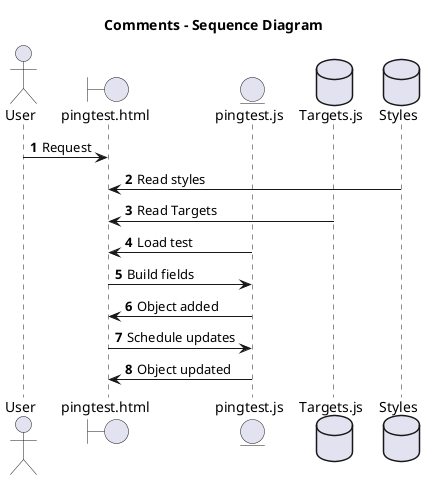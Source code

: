 @startuml

title "Comments - Sequence Diagram"

'This is a single line comment

/'
This is a multi-
line comment
'/
autonumber 
actor User
boundary "pingtest.html" as HTML
'control "Shopping Cart" as SC
entity pingtest.js as TEST
'database Widgets
database Targets.js as TARGETS
database Styles as CSS

User -> HTML : Request
HTML <- CSS : Read styles
HTML <- TARGETS : Read Targets
HTML <- TEST : Load test
HTML -> TEST : Build fields
HTML <- TEST : Object added

HTML -> TEST : Schedule updates
HTML <- TEST : Object updated

@enduml
